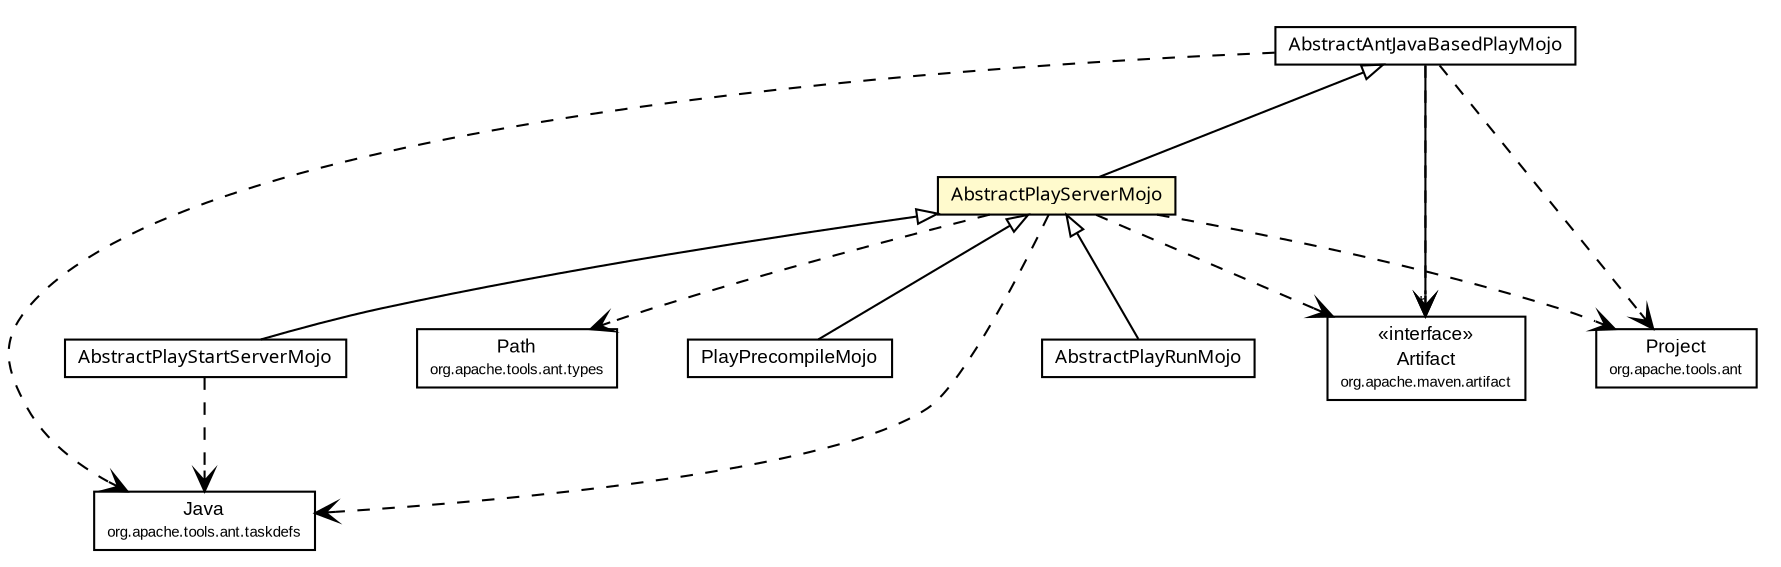 #!/usr/local/bin/dot
#
# Class diagram 
# Generated by UmlGraph version 4.6 (http://www.spinellis.gr/sw/umlgraph)
#

digraph G {
	edge [fontname="arial",fontsize=10,labelfontname="arial",labelfontsize=10];
	node [fontname="arial",fontsize=10,shape=plaintext];
	// com.google.code.play.PlayPrecompileMojo
	c901 [label=<<table border="0" cellborder="1" cellspacing="0" cellpadding="2" port="p" href="./PlayPrecompileMojo.html">
		<tr><td><table border="0" cellspacing="0" cellpadding="1">
			<tr><td> PlayPrecompileMojo </td></tr>
		</table></td></tr>
		</table>>, fontname="arial", fontcolor="black", fontsize=9.0];
	// com.google.code.play.AbstractPlayStartServerMojo
	c912 [label=<<table border="0" cellborder="1" cellspacing="0" cellpadding="2" port="p" href="./AbstractPlayStartServerMojo.html">
		<tr><td><table border="0" cellspacing="0" cellpadding="1">
			<tr><td><font face="ariali"> AbstractPlayStartServerMojo </font></td></tr>
		</table></td></tr>
		</table>>, fontname="arial", fontcolor="black", fontsize=9.0];
	// com.google.code.play.AbstractPlayServerMojo
	c913 [label=<<table border="0" cellborder="1" cellspacing="0" cellpadding="2" port="p" bgcolor="lemonChiffon" href="./AbstractPlayServerMojo.html">
		<tr><td><table border="0" cellspacing="0" cellpadding="1">
			<tr><td><font face="ariali"> AbstractPlayServerMojo </font></td></tr>
		</table></td></tr>
		</table>>, fontname="arial", fontcolor="black", fontsize=9.0];
	// com.google.code.play.AbstractPlayRunMojo
	c914 [label=<<table border="0" cellborder="1" cellspacing="0" cellpadding="2" port="p" href="./AbstractPlayRunMojo.html">
		<tr><td><table border="0" cellspacing="0" cellpadding="1">
			<tr><td><font face="ariali"> AbstractPlayRunMojo </font></td></tr>
		</table></td></tr>
		</table>>, fontname="arial", fontcolor="black", fontsize=9.0];
	// com.google.code.play.AbstractAntJavaBasedPlayMojo
	c919 [label=<<table border="0" cellborder="1" cellspacing="0" cellpadding="2" port="p" href="./AbstractAntJavaBasedPlayMojo.html">
		<tr><td><table border="0" cellspacing="0" cellpadding="1">
			<tr><td><font face="ariali"> AbstractAntJavaBasedPlayMojo </font></td></tr>
		</table></td></tr>
		</table>>, fontname="arial", fontcolor="black", fontsize=9.0];
	//com.google.code.play.PlayPrecompileMojo extends com.google.code.play.AbstractPlayServerMojo
	c913:p -> c901:p [dir=back,arrowtail=empty];
	//com.google.code.play.AbstractPlayStartServerMojo extends com.google.code.play.AbstractPlayServerMojo
	c913:p -> c912:p [dir=back,arrowtail=empty];
	//com.google.code.play.AbstractPlayServerMojo extends com.google.code.play.AbstractAntJavaBasedPlayMojo
	c919:p -> c913:p [dir=back,arrowtail=empty];
	//com.google.code.play.AbstractPlayRunMojo extends com.google.code.play.AbstractPlayServerMojo
	c913:p -> c914:p [dir=back,arrowtail=empty];
	// com.google.code.play.AbstractAntJavaBasedPlayMojo NAVASSOC org.apache.maven.artifact.Artifact
	c919:p -> c921:p [taillabel="", label="", headlabel="*", fontname="arial", fontcolor="black", fontsize=10.0, color="black", arrowhead=open];
	// com.google.code.play.AbstractPlayStartServerMojo DEPEND org.apache.tools.ant.taskdefs.Java
	c912:p -> c922:p [taillabel="", label="", headlabel="", fontname="arial", fontcolor="black", fontsize=10.0, color="black", arrowhead=open, style=dashed];
	// com.google.code.play.AbstractPlayServerMojo DEPEND org.apache.tools.ant.types.Path
	c913:p -> c923:p [taillabel="", label="", headlabel="", fontname="arial", fontcolor="black", fontsize=10.0, color="black", arrowhead=open, style=dashed];
	// com.google.code.play.AbstractPlayServerMojo DEPEND org.apache.maven.artifact.Artifact
	c913:p -> c921:p [taillabel="", label="", headlabel="", fontname="arial", fontcolor="black", fontsize=10.0, color="black", arrowhead=open, style=dashed];
	// com.google.code.play.AbstractPlayServerMojo DEPEND org.apache.tools.ant.Project
	c913:p -> c924:p [taillabel="", label="", headlabel="", fontname="arial", fontcolor="black", fontsize=10.0, color="black", arrowhead=open, style=dashed];
	// com.google.code.play.AbstractPlayServerMojo DEPEND org.apache.tools.ant.taskdefs.Java
	c913:p -> c922:p [taillabel="", label="", headlabel="", fontname="arial", fontcolor="black", fontsize=10.0, color="black", arrowhead=open, style=dashed];
	// com.google.code.play.AbstractAntJavaBasedPlayMojo DEPEND org.apache.maven.artifact.Artifact
	c919:p -> c921:p [taillabel="", label="", headlabel="", fontname="arial", fontcolor="black", fontsize=10.0, color="black", arrowhead=open, style=dashed];
	// com.google.code.play.AbstractAntJavaBasedPlayMojo DEPEND org.apache.tools.ant.Project
	c919:p -> c924:p [taillabel="", label="", headlabel="", fontname="arial", fontcolor="black", fontsize=10.0, color="black", arrowhead=open, style=dashed];
	// com.google.code.play.AbstractAntJavaBasedPlayMojo DEPEND org.apache.tools.ant.taskdefs.Java
	c919:p -> c922:p [taillabel="", label="", headlabel="", fontname="arial", fontcolor="black", fontsize=10.0, color="black", arrowhead=open, style=dashed];
	// org.apache.tools.ant.taskdefs.Java
	c922 [label=<<table border="0" cellborder="1" cellspacing="0" cellpadding="2" port="p">
		<tr><td><table border="0" cellspacing="0" cellpadding="1">
			<tr><td> Java </td></tr>
			<tr><td><font point-size="7.0"> org.apache.tools.ant.taskdefs </font></td></tr>
		</table></td></tr>
		</table>>, fontname="arial", fontcolor="black", fontsize=9.0];
	// org.apache.tools.ant.Project
	c924 [label=<<table border="0" cellborder="1" cellspacing="0" cellpadding="2" port="p">
		<tr><td><table border="0" cellspacing="0" cellpadding="1">
			<tr><td> Project </td></tr>
			<tr><td><font point-size="7.0"> org.apache.tools.ant </font></td></tr>
		</table></td></tr>
		</table>>, fontname="arial", fontcolor="black", fontsize=9.0];
	// org.apache.tools.ant.types.Path
	c923 [label=<<table border="0" cellborder="1" cellspacing="0" cellpadding="2" port="p">
		<tr><td><table border="0" cellspacing="0" cellpadding="1">
			<tr><td> Path </td></tr>
			<tr><td><font point-size="7.0"> org.apache.tools.ant.types </font></td></tr>
		</table></td></tr>
		</table>>, fontname="arial", fontcolor="black", fontsize=9.0];
	// org.apache.maven.artifact.Artifact
	c921 [label=<<table border="0" cellborder="1" cellspacing="0" cellpadding="2" port="p">
		<tr><td><table border="0" cellspacing="0" cellpadding="1">
			<tr><td> &laquo;interface&raquo; </td></tr>
			<tr><td> Artifact </td></tr>
			<tr><td><font point-size="7.0"> org.apache.maven.artifact </font></td></tr>
		</table></td></tr>
		</table>>, fontname="arial", fontcolor="black", fontsize=9.0];
}


